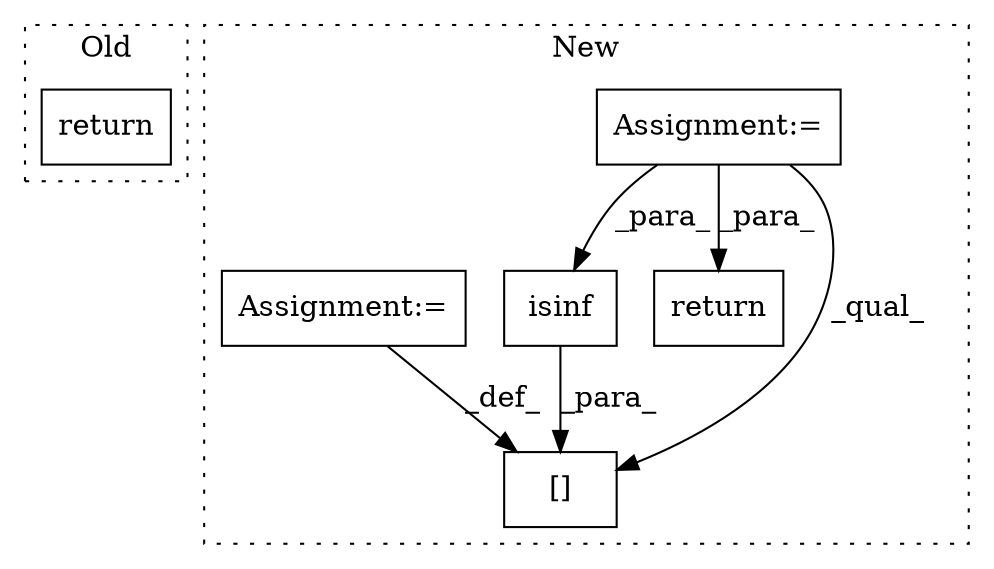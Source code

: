 digraph G {
subgraph cluster0 {
1 [label="return" a="41" s="5888" l="7" shape="box"];
label = "Old";
style="dotted";
}
subgraph cluster1 {
2 [label="isinf" a="32" s="6010,6020" l="6,1" shape="box"];
3 [label="Assignment:=" a="7" s="5981" l="1" shape="box"];
4 [label="return" a="41" s="6034" l="7" shape="box"];
5 [label="[]" a="2" s="5999,6021" l="5,1" shape="box"];
6 [label="Assignment:=" a="7" s="6022" l="1" shape="box"];
label = "New";
style="dotted";
}
2 -> 5 [label="_para_"];
3 -> 2 [label="_para_"];
3 -> 4 [label="_para_"];
3 -> 5 [label="_qual_"];
6 -> 5 [label="_def_"];
}